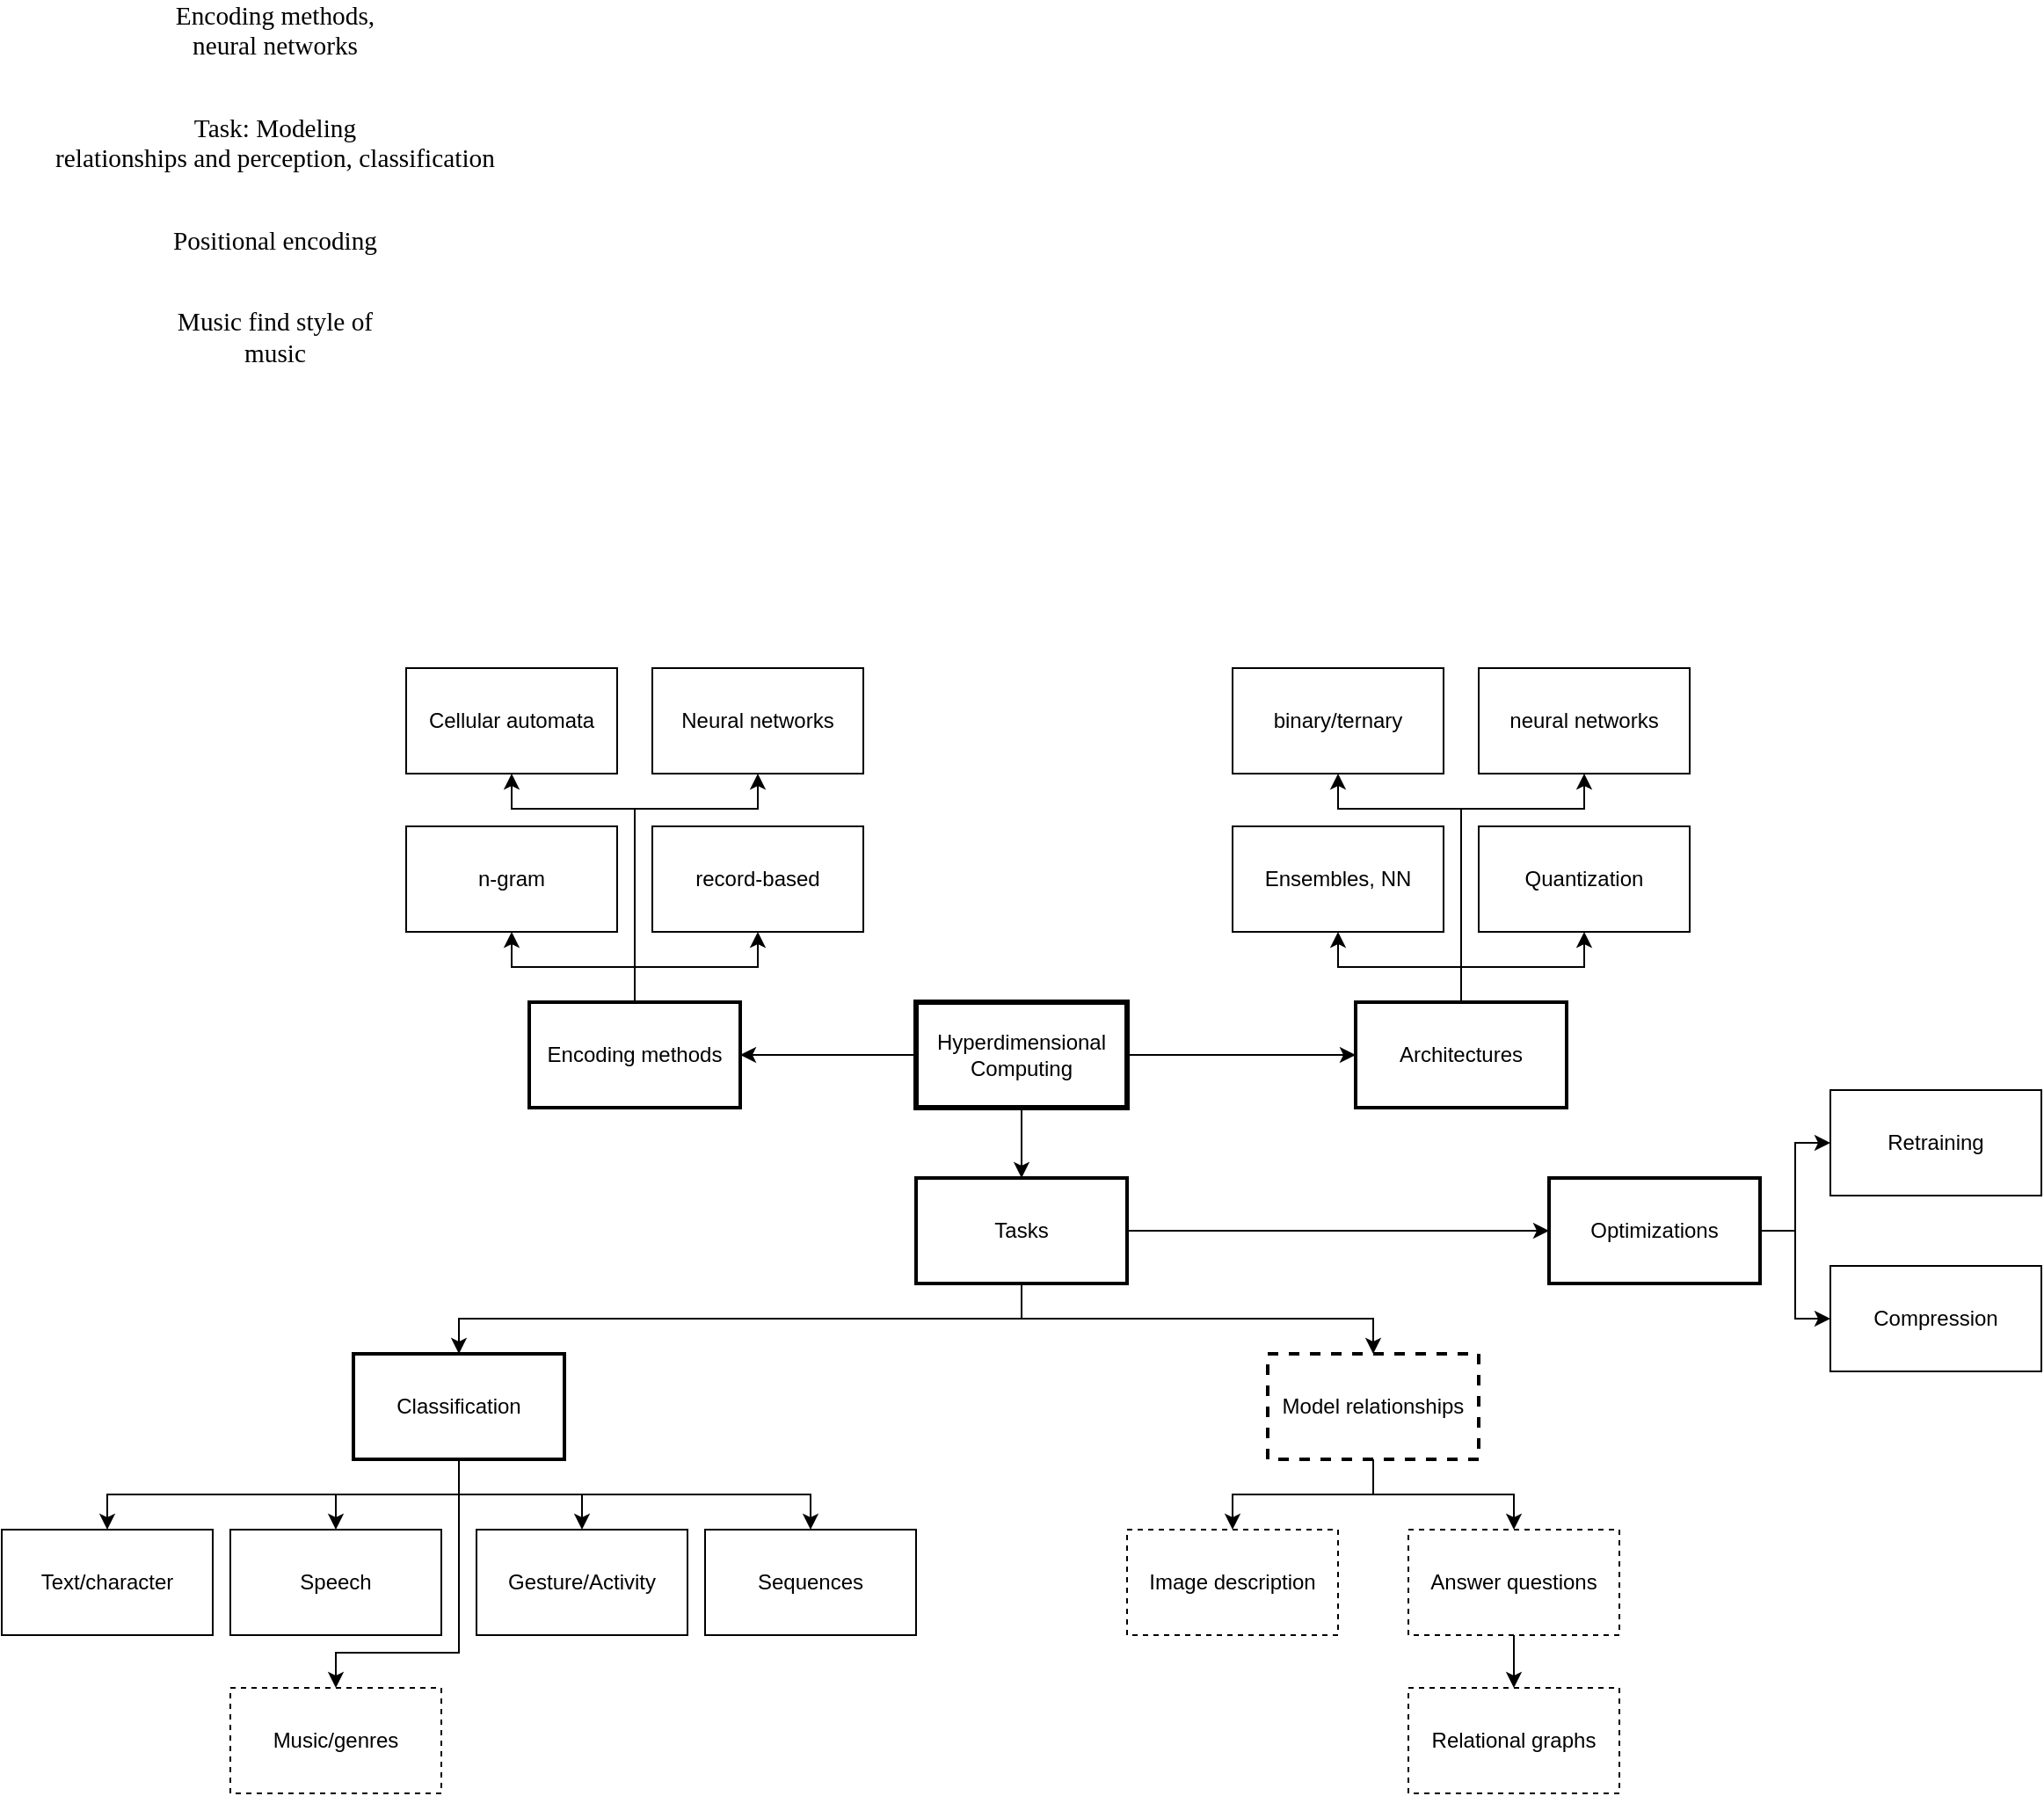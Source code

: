 <mxfile version="13.8.6" type="device"><diagram id="vy4CgsRe5ujVREQhINCR" name="Page-1"><mxGraphModel dx="2062" dy="1206" grid="1" gridSize="10" guides="1" tooltips="1" connect="1" arrows="1" fold="1" page="1" pageScale="1" pageWidth="850" pageHeight="1100" math="0" shadow="0"><root><mxCell id="0"/><mxCell id="1" parent="0"/><mxCell id="BCGNVlY1DRhD5Y51GkW5-1" value="&lt;p style=&quot;margin: 0in ; font-family: &amp;#34;calibri&amp;#34; ; font-size: 11.0pt&quot;&gt;Encoding methods,&lt;br/&gt;neural networks&lt;/p&gt;&lt;br/&gt;&lt;br/&gt;&lt;p style=&quot;margin: 0in ; font-family: &amp;#34;calibri&amp;#34; ; font-size: 11.0pt&quot;&gt;Task: Modeling&lt;br/&gt;relationships and perception, classification&lt;/p&gt;&lt;br/&gt;&lt;br/&gt;&lt;p style=&quot;margin: 0in ; font-family: &amp;#34;calibri&amp;#34; ; font-size: 11.0pt&quot;&gt;Positional encoding&lt;/p&gt;&lt;br/&gt;&lt;br/&gt;&lt;p style=&quot;margin: 0in ; font-family: &amp;#34;calibri&amp;#34; ; font-size: 11.0pt&quot;&gt;Music find style of&lt;br/&gt;music&lt;/p&gt;" style="text;html=1;align=center;verticalAlign=middle;resizable=0;points=[];autosize=1;" parent="1" vertex="1"><mxGeometry x="20" y="70" width="270" height="190" as="geometry"/></mxCell><mxCell id="BCGNVlY1DRhD5Y51GkW5-15" style="edgeStyle=orthogonalEdgeStyle;rounded=0;orthogonalLoop=1;jettySize=auto;html=1;exitX=0.5;exitY=1;exitDx=0;exitDy=0;entryX=0.5;entryY=0;entryDx=0;entryDy=0;" parent="1" source="BCGNVlY1DRhD5Y51GkW5-2" target="BCGNVlY1DRhD5Y51GkW5-14" edge="1"><mxGeometry relative="1" as="geometry"/></mxCell><mxCell id="BCGNVlY1DRhD5Y51GkW5-17" style="edgeStyle=orthogonalEdgeStyle;rounded=0;orthogonalLoop=1;jettySize=auto;html=1;exitX=0;exitY=0.5;exitDx=0;exitDy=0;entryX=1;entryY=0.5;entryDx=0;entryDy=0;" parent="1" source="BCGNVlY1DRhD5Y51GkW5-2" target="BCGNVlY1DRhD5Y51GkW5-3" edge="1"><mxGeometry relative="1" as="geometry"/></mxCell><mxCell id="BCGNVlY1DRhD5Y51GkW5-55" style="edgeStyle=orthogonalEdgeStyle;rounded=0;orthogonalLoop=1;jettySize=auto;html=1;exitX=1;exitY=0.5;exitDx=0;exitDy=0;entryX=0;entryY=0.5;entryDx=0;entryDy=0;" parent="1" source="BCGNVlY1DRhD5Y51GkW5-2" target="BCGNVlY1DRhD5Y51GkW5-50" edge="1"><mxGeometry relative="1" as="geometry"/></mxCell><mxCell id="BCGNVlY1DRhD5Y51GkW5-2" value="Hyperdimensional Computing" style="rounded=0;whiteSpace=wrap;html=1;strokeWidth=3;" parent="1" vertex="1"><mxGeometry x="520" y="630" width="120" height="60" as="geometry"/></mxCell><mxCell id="BCGNVlY1DRhD5Y51GkW5-20" style="edgeStyle=orthogonalEdgeStyle;rounded=0;orthogonalLoop=1;jettySize=auto;html=1;exitX=0.5;exitY=0;exitDx=0;exitDy=0;entryX=0.5;entryY=1;entryDx=0;entryDy=0;" parent="1" source="BCGNVlY1DRhD5Y51GkW5-3" target="BCGNVlY1DRhD5Y51GkW5-6" edge="1"><mxGeometry relative="1" as="geometry"/></mxCell><mxCell id="BCGNVlY1DRhD5Y51GkW5-21" style="edgeStyle=orthogonalEdgeStyle;rounded=0;orthogonalLoop=1;jettySize=auto;html=1;exitX=0.5;exitY=0;exitDx=0;exitDy=0;entryX=0.5;entryY=1;entryDx=0;entryDy=0;" parent="1" source="BCGNVlY1DRhD5Y51GkW5-3" target="BCGNVlY1DRhD5Y51GkW5-7" edge="1"><mxGeometry relative="1" as="geometry"/></mxCell><mxCell id="BCGNVlY1DRhD5Y51GkW5-22" style="edgeStyle=orthogonalEdgeStyle;rounded=0;orthogonalLoop=1;jettySize=auto;html=1;exitX=0.5;exitY=0;exitDx=0;exitDy=0;entryX=0.5;entryY=1;entryDx=0;entryDy=0;" parent="1" source="BCGNVlY1DRhD5Y51GkW5-3" target="BCGNVlY1DRhD5Y51GkW5-18" edge="1"><mxGeometry relative="1" as="geometry"><Array as="points"><mxPoint x="360" y="520"/><mxPoint x="290" y="520"/></Array></mxGeometry></mxCell><mxCell id="BCGNVlY1DRhD5Y51GkW5-23" style="edgeStyle=orthogonalEdgeStyle;rounded=0;orthogonalLoop=1;jettySize=auto;html=1;exitX=0.5;exitY=0;exitDx=0;exitDy=0;entryX=0.5;entryY=1;entryDx=0;entryDy=0;" parent="1" source="BCGNVlY1DRhD5Y51GkW5-3" target="BCGNVlY1DRhD5Y51GkW5-19" edge="1"><mxGeometry relative="1" as="geometry"><Array as="points"><mxPoint x="360" y="520"/><mxPoint x="430" y="520"/></Array></mxGeometry></mxCell><mxCell id="BCGNVlY1DRhD5Y51GkW5-3" value="Encoding methods" style="rounded=0;whiteSpace=wrap;html=1;strokeWidth=2;" parent="1" vertex="1"><mxGeometry x="300" y="630" width="120" height="60" as="geometry"/></mxCell><mxCell id="BCGNVlY1DRhD5Y51GkW5-6" value="n-gram" style="rounded=0;whiteSpace=wrap;html=1;" parent="1" vertex="1"><mxGeometry x="230" y="530" width="120" height="60" as="geometry"/></mxCell><mxCell id="BCGNVlY1DRhD5Y51GkW5-7" value="record-based" style="rounded=0;whiteSpace=wrap;html=1;" parent="1" vertex="1"><mxGeometry x="370" y="530" width="120" height="60" as="geometry"/></mxCell><mxCell id="BCGNVlY1DRhD5Y51GkW5-33" style="edgeStyle=orthogonalEdgeStyle;rounded=0;orthogonalLoop=1;jettySize=auto;html=1;exitX=0.5;exitY=1;exitDx=0;exitDy=0;" parent="1" source="BCGNVlY1DRhD5Y51GkW5-14" target="BCGNVlY1DRhD5Y51GkW5-16" edge="1"><mxGeometry relative="1" as="geometry"/></mxCell><mxCell id="BCGNVlY1DRhD5Y51GkW5-35" style="edgeStyle=orthogonalEdgeStyle;rounded=0;orthogonalLoop=1;jettySize=auto;html=1;exitX=0.5;exitY=1;exitDx=0;exitDy=0;" parent="1" source="BCGNVlY1DRhD5Y51GkW5-14" target="BCGNVlY1DRhD5Y51GkW5-34" edge="1"><mxGeometry relative="1" as="geometry"/></mxCell><mxCell id="QpmDCzsiMYcx6rBnyMcq-2" style="edgeStyle=orthogonalEdgeStyle;rounded=0;orthogonalLoop=1;jettySize=auto;html=1;exitX=1;exitY=0.5;exitDx=0;exitDy=0;entryX=0;entryY=0.5;entryDx=0;entryDy=0;" edge="1" parent="1" source="BCGNVlY1DRhD5Y51GkW5-14" target="QpmDCzsiMYcx6rBnyMcq-1"><mxGeometry relative="1" as="geometry"/></mxCell><mxCell id="BCGNVlY1DRhD5Y51GkW5-14" value="Tasks" style="rounded=0;whiteSpace=wrap;html=1;strokeWidth=2;" parent="1" vertex="1"><mxGeometry x="520" y="730" width="120" height="60" as="geometry"/></mxCell><mxCell id="BCGNVlY1DRhD5Y51GkW5-29" style="edgeStyle=orthogonalEdgeStyle;rounded=0;orthogonalLoop=1;jettySize=auto;html=1;exitX=0.5;exitY=1;exitDx=0;exitDy=0;entryX=0.5;entryY=0;entryDx=0;entryDy=0;" parent="1" source="BCGNVlY1DRhD5Y51GkW5-16" target="BCGNVlY1DRhD5Y51GkW5-24" edge="1"><mxGeometry relative="1" as="geometry"/></mxCell><mxCell id="BCGNVlY1DRhD5Y51GkW5-30" style="edgeStyle=orthogonalEdgeStyle;rounded=0;orthogonalLoop=1;jettySize=auto;html=1;exitX=0.5;exitY=1;exitDx=0;exitDy=0;entryX=0.5;entryY=0;entryDx=0;entryDy=0;" parent="1" source="BCGNVlY1DRhD5Y51GkW5-16" target="BCGNVlY1DRhD5Y51GkW5-25" edge="1"><mxGeometry relative="1" as="geometry"/></mxCell><mxCell id="BCGNVlY1DRhD5Y51GkW5-31" style="edgeStyle=orthogonalEdgeStyle;rounded=0;orthogonalLoop=1;jettySize=auto;html=1;exitX=0.5;exitY=1;exitDx=0;exitDy=0;" parent="1" source="BCGNVlY1DRhD5Y51GkW5-16" target="BCGNVlY1DRhD5Y51GkW5-26" edge="1"><mxGeometry relative="1" as="geometry"/></mxCell><mxCell id="BCGNVlY1DRhD5Y51GkW5-32" style="edgeStyle=orthogonalEdgeStyle;rounded=0;orthogonalLoop=1;jettySize=auto;html=1;exitX=0.5;exitY=1;exitDx=0;exitDy=0;" parent="1" source="BCGNVlY1DRhD5Y51GkW5-16" target="BCGNVlY1DRhD5Y51GkW5-27" edge="1"><mxGeometry relative="1" as="geometry"/></mxCell><mxCell id="BCGNVlY1DRhD5Y51GkW5-41" style="edgeStyle=orthogonalEdgeStyle;rounded=0;orthogonalLoop=1;jettySize=auto;html=1;exitX=0.5;exitY=1;exitDx=0;exitDy=0;entryX=0.5;entryY=0;entryDx=0;entryDy=0;" parent="1" source="BCGNVlY1DRhD5Y51GkW5-16" target="BCGNVlY1DRhD5Y51GkW5-40" edge="1"><mxGeometry relative="1" as="geometry"><Array as="points"><mxPoint x="260" y="1000"/><mxPoint x="190" y="1000"/></Array></mxGeometry></mxCell><mxCell id="BCGNVlY1DRhD5Y51GkW5-16" value="Classification" style="rounded=0;whiteSpace=wrap;html=1;strokeWidth=2;" parent="1" vertex="1"><mxGeometry x="200" y="830" width="120" height="60" as="geometry"/></mxCell><mxCell id="BCGNVlY1DRhD5Y51GkW5-18" value="Cellular automata" style="rounded=0;whiteSpace=wrap;html=1;" parent="1" vertex="1"><mxGeometry x="230" y="440" width="120" height="60" as="geometry"/></mxCell><mxCell id="BCGNVlY1DRhD5Y51GkW5-19" value="Neural networks" style="rounded=0;whiteSpace=wrap;html=1;" parent="1" vertex="1"><mxGeometry x="370" y="440" width="120" height="60" as="geometry"/></mxCell><mxCell id="BCGNVlY1DRhD5Y51GkW5-24" value="Text/character" style="rounded=0;whiteSpace=wrap;html=1;" parent="1" vertex="1"><mxGeometry y="930" width="120" height="60" as="geometry"/></mxCell><mxCell id="BCGNVlY1DRhD5Y51GkW5-25" value="Speech" style="rounded=0;whiteSpace=wrap;html=1;" parent="1" vertex="1"><mxGeometry x="130" y="930" width="120" height="60" as="geometry"/></mxCell><mxCell id="BCGNVlY1DRhD5Y51GkW5-26" value="Gesture/Activity" style="rounded=0;whiteSpace=wrap;html=1;" parent="1" vertex="1"><mxGeometry x="270" y="930" width="120" height="60" as="geometry"/></mxCell><mxCell id="BCGNVlY1DRhD5Y51GkW5-27" value="Sequences" style="rounded=0;whiteSpace=wrap;html=1;" parent="1" vertex="1"><mxGeometry x="400" y="930" width="120" height="60" as="geometry"/></mxCell><mxCell id="BCGNVlY1DRhD5Y51GkW5-38" style="edgeStyle=orthogonalEdgeStyle;rounded=0;orthogonalLoop=1;jettySize=auto;html=1;exitX=0.5;exitY=1;exitDx=0;exitDy=0;" parent="1" source="BCGNVlY1DRhD5Y51GkW5-34" target="BCGNVlY1DRhD5Y51GkW5-36" edge="1"><mxGeometry relative="1" as="geometry"/></mxCell><mxCell id="BCGNVlY1DRhD5Y51GkW5-39" style="edgeStyle=orthogonalEdgeStyle;rounded=0;orthogonalLoop=1;jettySize=auto;html=1;exitX=0.5;exitY=1;exitDx=0;exitDy=0;entryX=0.5;entryY=0;entryDx=0;entryDy=0;" parent="1" source="BCGNVlY1DRhD5Y51GkW5-34" target="BCGNVlY1DRhD5Y51GkW5-37" edge="1"><mxGeometry relative="1" as="geometry"/></mxCell><mxCell id="BCGNVlY1DRhD5Y51GkW5-34" value="Model relationships" style="rounded=0;whiteSpace=wrap;html=1;dashed=1;strokeWidth=2;" parent="1" vertex="1"><mxGeometry x="720" y="830" width="120" height="60" as="geometry"/></mxCell><mxCell id="BCGNVlY1DRhD5Y51GkW5-36" value="Image description" style="rounded=0;whiteSpace=wrap;html=1;dashed=1;" parent="1" vertex="1"><mxGeometry x="640" y="930" width="120" height="60" as="geometry"/></mxCell><mxCell id="BCGNVlY1DRhD5Y51GkW5-58" style="edgeStyle=orthogonalEdgeStyle;rounded=0;orthogonalLoop=1;jettySize=auto;html=1;exitX=0.5;exitY=1;exitDx=0;exitDy=0;entryX=0.5;entryY=0;entryDx=0;entryDy=0;" parent="1" source="BCGNVlY1DRhD5Y51GkW5-37" target="BCGNVlY1DRhD5Y51GkW5-57" edge="1"><mxGeometry relative="1" as="geometry"/></mxCell><mxCell id="BCGNVlY1DRhD5Y51GkW5-37" value="Answer questions" style="rounded=0;whiteSpace=wrap;html=1;dashed=1;" parent="1" vertex="1"><mxGeometry x="800" y="930" width="120" height="60" as="geometry"/></mxCell><mxCell id="BCGNVlY1DRhD5Y51GkW5-40" value="Music/genres" style="rounded=0;whiteSpace=wrap;html=1;dashed=1;" parent="1" vertex="1"><mxGeometry x="130" y="1020" width="120" height="60" as="geometry"/></mxCell><mxCell id="BCGNVlY1DRhD5Y51GkW5-46" style="edgeStyle=orthogonalEdgeStyle;rounded=0;orthogonalLoop=1;jettySize=auto;html=1;exitX=0.5;exitY=0;exitDx=0;exitDy=0;entryX=0.5;entryY=1;entryDx=0;entryDy=0;" parent="1" source="BCGNVlY1DRhD5Y51GkW5-50" target="BCGNVlY1DRhD5Y51GkW5-51" edge="1"><mxGeometry relative="1" as="geometry"/></mxCell><mxCell id="BCGNVlY1DRhD5Y51GkW5-47" style="edgeStyle=orthogonalEdgeStyle;rounded=0;orthogonalLoop=1;jettySize=auto;html=1;exitX=0.5;exitY=0;exitDx=0;exitDy=0;entryX=0.5;entryY=1;entryDx=0;entryDy=0;" parent="1" source="BCGNVlY1DRhD5Y51GkW5-50" target="BCGNVlY1DRhD5Y51GkW5-52" edge="1"><mxGeometry relative="1" as="geometry"/></mxCell><mxCell id="BCGNVlY1DRhD5Y51GkW5-48" style="edgeStyle=orthogonalEdgeStyle;rounded=0;orthogonalLoop=1;jettySize=auto;html=1;exitX=0.5;exitY=0;exitDx=0;exitDy=0;entryX=0.5;entryY=1;entryDx=0;entryDy=0;" parent="1" source="BCGNVlY1DRhD5Y51GkW5-50" target="BCGNVlY1DRhD5Y51GkW5-53" edge="1"><mxGeometry relative="1" as="geometry"><Array as="points"><mxPoint x="830" y="520"/><mxPoint x="760" y="520"/></Array></mxGeometry></mxCell><mxCell id="BCGNVlY1DRhD5Y51GkW5-49" style="edgeStyle=orthogonalEdgeStyle;rounded=0;orthogonalLoop=1;jettySize=auto;html=1;exitX=0.5;exitY=0;exitDx=0;exitDy=0;entryX=0.5;entryY=1;entryDx=0;entryDy=0;" parent="1" source="BCGNVlY1DRhD5Y51GkW5-50" target="BCGNVlY1DRhD5Y51GkW5-54" edge="1"><mxGeometry relative="1" as="geometry"><Array as="points"><mxPoint x="830" y="520"/><mxPoint x="900" y="520"/></Array></mxGeometry></mxCell><mxCell id="BCGNVlY1DRhD5Y51GkW5-50" value="Architectures" style="rounded=0;whiteSpace=wrap;html=1;strokeWidth=2;" parent="1" vertex="1"><mxGeometry x="770" y="630" width="120" height="60" as="geometry"/></mxCell><mxCell id="BCGNVlY1DRhD5Y51GkW5-51" value="Ensembles, NN" style="rounded=0;whiteSpace=wrap;html=1;" parent="1" vertex="1"><mxGeometry x="700" y="530" width="120" height="60" as="geometry"/></mxCell><mxCell id="BCGNVlY1DRhD5Y51GkW5-52" value="Quantization" style="rounded=0;whiteSpace=wrap;html=1;" parent="1" vertex="1"><mxGeometry x="840" y="530" width="120" height="60" as="geometry"/></mxCell><mxCell id="BCGNVlY1DRhD5Y51GkW5-53" value="binary/ternary" style="rounded=0;whiteSpace=wrap;html=1;" parent="1" vertex="1"><mxGeometry x="700" y="440" width="120" height="60" as="geometry"/></mxCell><mxCell id="BCGNVlY1DRhD5Y51GkW5-54" value="neural networks" style="rounded=0;whiteSpace=wrap;html=1;" parent="1" vertex="1"><mxGeometry x="840" y="440" width="120" height="60" as="geometry"/></mxCell><mxCell id="BCGNVlY1DRhD5Y51GkW5-57" value="Relational graphs" style="rounded=0;whiteSpace=wrap;html=1;dashed=1;" parent="1" vertex="1"><mxGeometry x="800" y="1020" width="120" height="60" as="geometry"/></mxCell><mxCell id="QpmDCzsiMYcx6rBnyMcq-5" style="edgeStyle=orthogonalEdgeStyle;rounded=0;orthogonalLoop=1;jettySize=auto;html=1;exitX=1;exitY=0.5;exitDx=0;exitDy=0;entryX=0;entryY=0.5;entryDx=0;entryDy=0;" edge="1" parent="1" source="QpmDCzsiMYcx6rBnyMcq-1" target="QpmDCzsiMYcx6rBnyMcq-3"><mxGeometry relative="1" as="geometry"/></mxCell><mxCell id="QpmDCzsiMYcx6rBnyMcq-6" style="edgeStyle=orthogonalEdgeStyle;rounded=0;orthogonalLoop=1;jettySize=auto;html=1;exitX=1;exitY=0.5;exitDx=0;exitDy=0;entryX=0;entryY=0.5;entryDx=0;entryDy=0;" edge="1" parent="1" source="QpmDCzsiMYcx6rBnyMcq-1" target="QpmDCzsiMYcx6rBnyMcq-4"><mxGeometry relative="1" as="geometry"/></mxCell><mxCell id="QpmDCzsiMYcx6rBnyMcq-1" value="Optimizations" style="rounded=0;whiteSpace=wrap;html=1;strokeWidth=2;" vertex="1" parent="1"><mxGeometry x="880" y="730" width="120" height="60" as="geometry"/></mxCell><mxCell id="QpmDCzsiMYcx6rBnyMcq-3" value="Retraining" style="rounded=0;whiteSpace=wrap;html=1;" vertex="1" parent="1"><mxGeometry x="1040" y="680" width="120" height="60" as="geometry"/></mxCell><mxCell id="QpmDCzsiMYcx6rBnyMcq-4" value="Compression" style="rounded=0;whiteSpace=wrap;html=1;" vertex="1" parent="1"><mxGeometry x="1040" y="780" width="120" height="60" as="geometry"/></mxCell></root></mxGraphModel></diagram></mxfile>